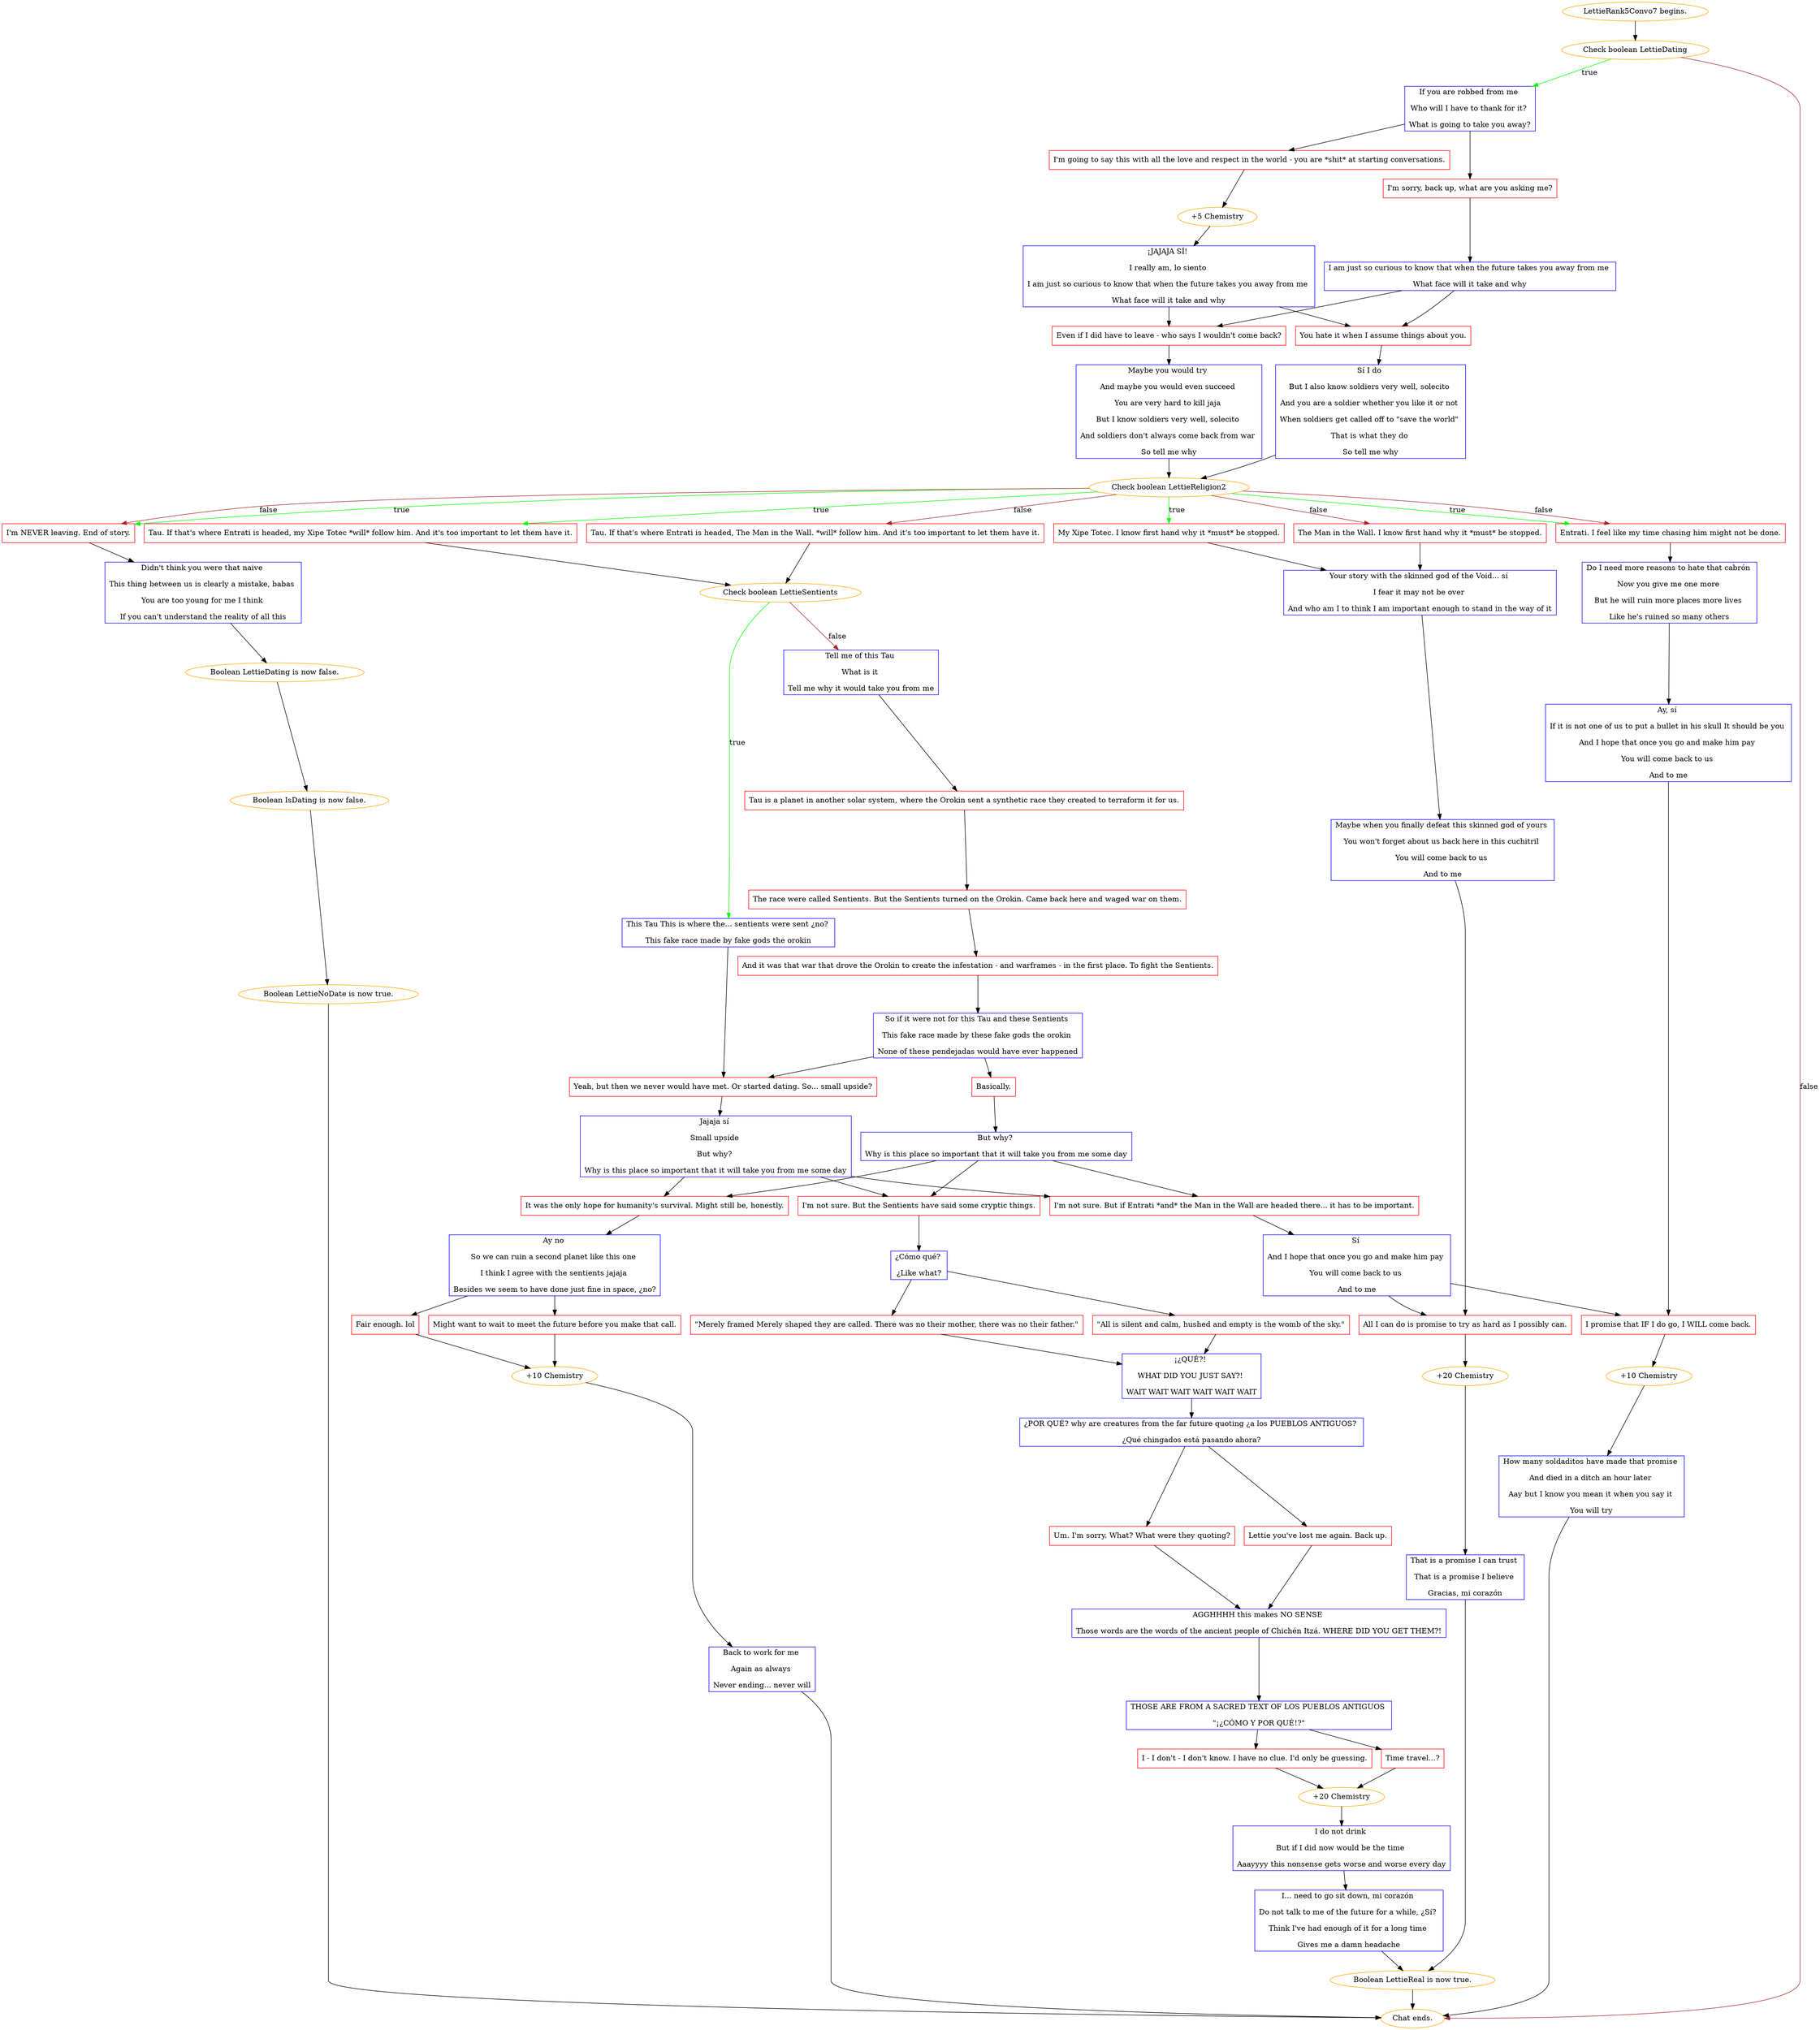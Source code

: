 digraph {
	"LettieRank5Convo7 begins." [color=orange];
		"LettieRank5Convo7 begins." -> 2315;
	2315 [label="Check boolean LettieDating",color=orange];
		2315 -> 2317 [label=true,color=green];
		2315 -> "Chat ends." [label=false,color=brown];
	2317 [label="If you are robbed from me 
Who will I have to thank for it? 
What is going to take you away?",shape=box,color=blue];
		2317 -> 2318;
		2317 -> 2319;
	"Chat ends." [color=orange];
	2318 [label="I'm going to say this with all the love and respect in the world - you are *shit* at starting conversations.",shape=box,color=red];
		2318 -> 2322;
	2319 [label="I'm sorry, back up, what are you asking me?",shape=box,color=red];
		2319 -> 2321;
	2322 [label="+5 Chemistry",color=orange];
		2322 -> 2320;
	2321 [label="I am just so curious to know that when the future takes you away from me 
What face will it take and why",shape=box,color=blue];
		2321 -> 2323;
		2321 -> 2325;
	2320 [label="¡JAJAJA SÍ! 
I really am, lo siento 
I am just so curious to know that when the future takes you away from me 
What face will it take and why",shape=box,color=blue];
		2320 -> 2323;
		2320 -> 2325;
	2323 [label="Even if I did have to leave - who says I wouldn't come back?",shape=box,color=red];
		2323 -> 2324;
	2325 [label="You hate it when I assume things about you.",shape=box,color=red];
		2325 -> 2326;
	2324 [label="Maybe you would try 
And maybe you would even succeed 
You are very hard to kill jaja 
But I know soldiers very well, solecito 
And soldiers don't always come back from war 
So tell me why",shape=box,color=blue];
		2324 -> 2328;
	2326 [label="Sí I do 
But I also know soldiers very well, solecito 
And you are a soldier whether you like it or not 
When soldiers get called off to \"save the world\" 
That is what they do 
So tell me why",shape=box,color=blue];
		2326 -> 2328;
	2328 [label="Check boolean LettieReligion2",color=orange];
		2328 -> 2327 [label=true,color=green];
		2328 -> 2329 [label=true,color=green];
		2328 -> 2330 [label=true,color=green];
		2328 -> 2333 [label=true,color=green];
		2328 -> 2327 [label=false,color=brown];
		2328 -> 2331 [label=false,color=brown];
		2328 -> 2332 [label=false,color=brown];
		2328 -> 2333 [label=false,color=brown];
	2327 [label="Entrati. I feel like my time chasing him might not be done.",shape=box,color=red];
		2327 -> 2334;
	2329 [label="My Xipe Totec. I know first hand why it *must* be stopped.",shape=box,color=red];
		2329 -> 2335;
	2330 [label="Tau. If that's where Entrati is headed, my Xipe Totec *will* follow him. And it's too important to let them have it.",shape=box,color=red];
		2330 -> 2336;
	2333 [label="I'm NEVER leaving. End of story.",shape=box,color=red];
		2333 -> 2337;
	2331 [label="The Man in the Wall. I know first hand why it *must* be stopped.",shape=box,color=red];
		2331 -> 2335;
	2332 [label="Tau. If that's where Entrati is headed, The Man in the Wall. *will* follow him. And it's too important to let them have it.",shape=box,color=red];
		2332 -> 2336;
	2334 [label="Do I need more reasons to hate that cabrón 
Now you give me one more 
But he will ruin more places more lives 
Like he's ruined so many others",shape=box,color=blue];
		2334 -> 2338;
	2335 [label="Your story with the skinned god of the Void... sí 
I fear it may not be over 
And who am I to think I am important enough to stand in the way of it",shape=box,color=blue];
		2335 -> 2339;
	2336 [label="Check boolean LettieSentients",color=orange];
		2336 -> 2340 [label=true,color=green];
		2336 -> 2341 [label=false,color=brown];
	2337 [label="Didn't think you were that naive 
This thing between us is clearly a mistake, babas 
You are too young for me I think 
If you can't understand the reality of all this",shape=box,color=blue];
		2337 -> "/EE/Types/Engine/ResetBooleanDialogueNode:LettieDating:/EE/Types/Engine/ResetBooleanDialogueNode:IsDating:/EE/Types/Engine/SetBooleanDialogueNode:LettieNoDate:Chat ends.";
	2338 [label="Ay, sí 
If it is not one of us to put a bullet in his skull It should be you 
And I hope that once you go and make him pay 
You will come back to us 
And to me",shape=box,color=blue];
		2338 -> 2364;
	2339 [label="Maybe when you finally defeat this skinned god of yours 
You won't forget about us back here in this cuchitril 
You will come back to us 
And to me",shape=box,color=blue];
		2339 -> 2365;
	2340 [label="This Tau This is where the... sentients were sent ¿no? 
This fake race made by fake gods the orokin",shape=box,color=blue];
		2340 -> 2350;
	2341 [label="Tell me of this Tau 
What is it 
Tell me why it would take you from me",shape=box,color=blue];
		2341 -> 2346;
	"/EE/Types/Engine/ResetBooleanDialogueNode:LettieDating:/EE/Types/Engine/ResetBooleanDialogueNode:IsDating:/EE/Types/Engine/SetBooleanDialogueNode:LettieNoDate:Chat ends." [label="Boolean LettieDating is now false.",color=orange];
		"/EE/Types/Engine/ResetBooleanDialogueNode:LettieDating:/EE/Types/Engine/ResetBooleanDialogueNode:IsDating:/EE/Types/Engine/SetBooleanDialogueNode:LettieNoDate:Chat ends." -> "/EE/Types/Engine/ResetBooleanDialogueNode:IsDating:/EE/Types/Engine/SetBooleanDialogueNode:LettieNoDate:Chat ends.";
	2364 [label="I promise that IF I do go, I WILL come back.",shape=box,color=red];
		2364 -> 2368;
	2365 [label="All I can do is promise to try as hard as I possibly can.",shape=box,color=red];
		2365 -> 2371;
	2350 [label="Yeah, but then we never would have met. Or started dating. So... small upside?",shape=box,color=red];
		2350 -> 2352;
	2346 [label="Tau is a planet in another solar system, where the Orokin sent a synthetic race they created to terraform it for us.",shape=box,color=red];
		2346 -> 2347;
	"/EE/Types/Engine/ResetBooleanDialogueNode:IsDating:/EE/Types/Engine/SetBooleanDialogueNode:LettieNoDate:Chat ends." [label="Boolean IsDating is now false.",color=orange];
		"/EE/Types/Engine/ResetBooleanDialogueNode:IsDating:/EE/Types/Engine/SetBooleanDialogueNode:LettieNoDate:Chat ends." -> "/EE/Types/Engine/SetBooleanDialogueNode:LettieNoDate:Chat ends.";
	2368 [label="+10 Chemistry",color=orange];
		2368 -> 2366;
	2371 [label="+20 Chemistry",color=orange];
		2371 -> 2367;
	2352 [label="Jajaja sí 
Small upside 
But why? 
Why is this place so important that it will take you from me some day",shape=box,color=blue];
		2352 -> 2354;
		2352 -> 2355;
		2352 -> 2356;
	2347 [label="The race were called Sentients. But the Sentients turned on the Orokin. Came back here and waged war on them.",shape=box,color=red];
		2347 -> 2348;
	"/EE/Types/Engine/SetBooleanDialogueNode:LettieNoDate:Chat ends." [label="Boolean LettieNoDate is now true.",color=orange];
		"/EE/Types/Engine/SetBooleanDialogueNode:LettieNoDate:Chat ends." -> "Chat ends.";
	2366 [label="How many soldaditos have made that promise 
And died in a ditch an hour later 
Aay but I know you mean it when you say it 
You will try",shape=box,color=blue];
		2366 -> "Chat ends.";
	2367 [label="That is a promise I can trust 
That is a promise I believe 
Gracias, mi corazón",shape=box,color=blue];
		2367 -> "/EE/Types/Engine/SetBooleanDialogueNode:LettieReal:Chat ends.";
	2354 [label="I'm not sure. But if Entrati *and* the Man in the Wall are headed there... it has to be important.",shape=box,color=red];
		2354 -> 2357;
	2355 [label="It was the only hope for humanity's survival. Might still be, honestly.",shape=box,color=red];
		2355 -> 2358;
	2356 [label="I'm not sure. But the Sentients have said some cryptic things.",shape=box,color=red];
		2356 -> 2360;
	2348 [label="And it was that war that drove the Orokin to create the infestation - and warframes - in the first place. To fight the Sentients.",shape=box,color=red];
		2348 -> 2349;
	"/EE/Types/Engine/SetBooleanDialogueNode:LettieReal:Chat ends." [label="Boolean LettieReal is now true.",color=orange];
		"/EE/Types/Engine/SetBooleanDialogueNode:LettieReal:Chat ends." -> "Chat ends.";
	2357 [label="Sí 
And I hope that once you go and make him pay 
You will come back to us 
And to me",shape=box,color=blue];
		2357 -> 2364;
		2357 -> 2365;
	2358 [label="Ay no 
So we can ruin a second planet like this one 
I think I agree with the sentients jajaja 
Besides we seem to have done just fine in space, ¿no?",shape=box,color=blue];
		2358 -> 2362;
		2358 -> 2363;
	2360 [label="¿Cómo qué? 
¿Like what?",shape=box,color=blue];
		2360 -> 2359;
		2360 -> 2361;
	2349 [label="So if it were not for this Tau and these Sentients 
This fake race made by these fake gods the orokin 
None of these pendejadas would have ever happened",shape=box,color=blue];
		2349 -> 2350;
		2349 -> 2351;
	2362 [label="Fair enough. lol",shape=box,color=red];
		2362 -> 2375;
	2363 [label="Might want to wait to meet the future before you make that call.",shape=box,color=red];
		2363 -> 2375;
	2359 [label="\"All is silent and calm, hushed and empty is the womb of the sky.\"",shape=box,color=red];
		2359 -> 2376;
	2361 [label="\"Merely framed Merely shaped they are called. There was no their mother, there was no their father.\"",shape=box,color=red];
		2361 -> 2376;
	2351 [label="Basically.",shape=box,color=red];
		2351 -> 2353;
	2375 [label="+10 Chemistry",color=orange];
		2375 -> 2373;
	2376 [label="¡¿QUÉ?! 
WHAT DID YOU JUST SAY?! 
WAIT WAIT WAIT WAIT WAIT WAIT",shape=box,color=blue];
		2376 -> 2377;
	2353 [label="But why? 
Why is this place so important that it will take you from me some day",shape=box,color=blue];
		2353 -> 2354;
		2353 -> 2355;
		2353 -> 2356;
	2373 [label="Back to work for me 
Again as always 
Never ending... never will",shape=box,color=blue];
		2373 -> "Chat ends.";
	2377 [label="¿POR QUÉ? why are creatures from the far future quoting ¿a los PUEBLOS ANTIGUOS? 
¿Qué chingados está pasando ahora?",shape=box,color=blue];
		2377 -> 2378;
		2377 -> 2379;
	2378 [label="Um. I'm sorry. What? What were they quoting?",shape=box,color=red];
		2378 -> 2380;
	2379 [label="Lettie you've lost me again. Back up.",shape=box,color=red];
		2379 -> 2380;
	2380 [label="AGGHHHH this makes NO SENSE 
Those words are the words of the ancient people of Chichén Itzá. WHERE DID YOU GET THEM?!",shape=box,color=blue];
		2380 -> 2381;
	2381 [label="THOSE ARE FROM A SACRED TEXT OF LOS PUEBLOS ANTIGUOS 
\"¡¿CÓMO Y POR QUÉ!?\"",shape=box,color=blue];
		2381 -> 2382;
		2381 -> 2383;
	2382 [label="I - I don't - I don't know. I have no clue. I'd only be guessing.",shape=box,color=red];
		2382 -> 2387;
	2383 [label="Time travel...?",shape=box,color=red];
		2383 -> 2387;
	2387 [label="+20 Chemistry",color=orange];
		2387 -> 2384;
	2384 [label="I do not drink 
But if I did now would be the time 
Aaayyyy this nonsense gets worse and worse every day",shape=box,color=blue];
		2384 -> 2385;
	2385 [label="I... need to go sit down, mi corazón 
Do not talk to me of the future for a while, ¿Sí? 
Think I've had enough of it for a long time 
Gives me a damn headache",shape=box,color=blue];
		2385 -> "/EE/Types/Engine/SetBooleanDialogueNode:LettieReal:Chat ends.";
}